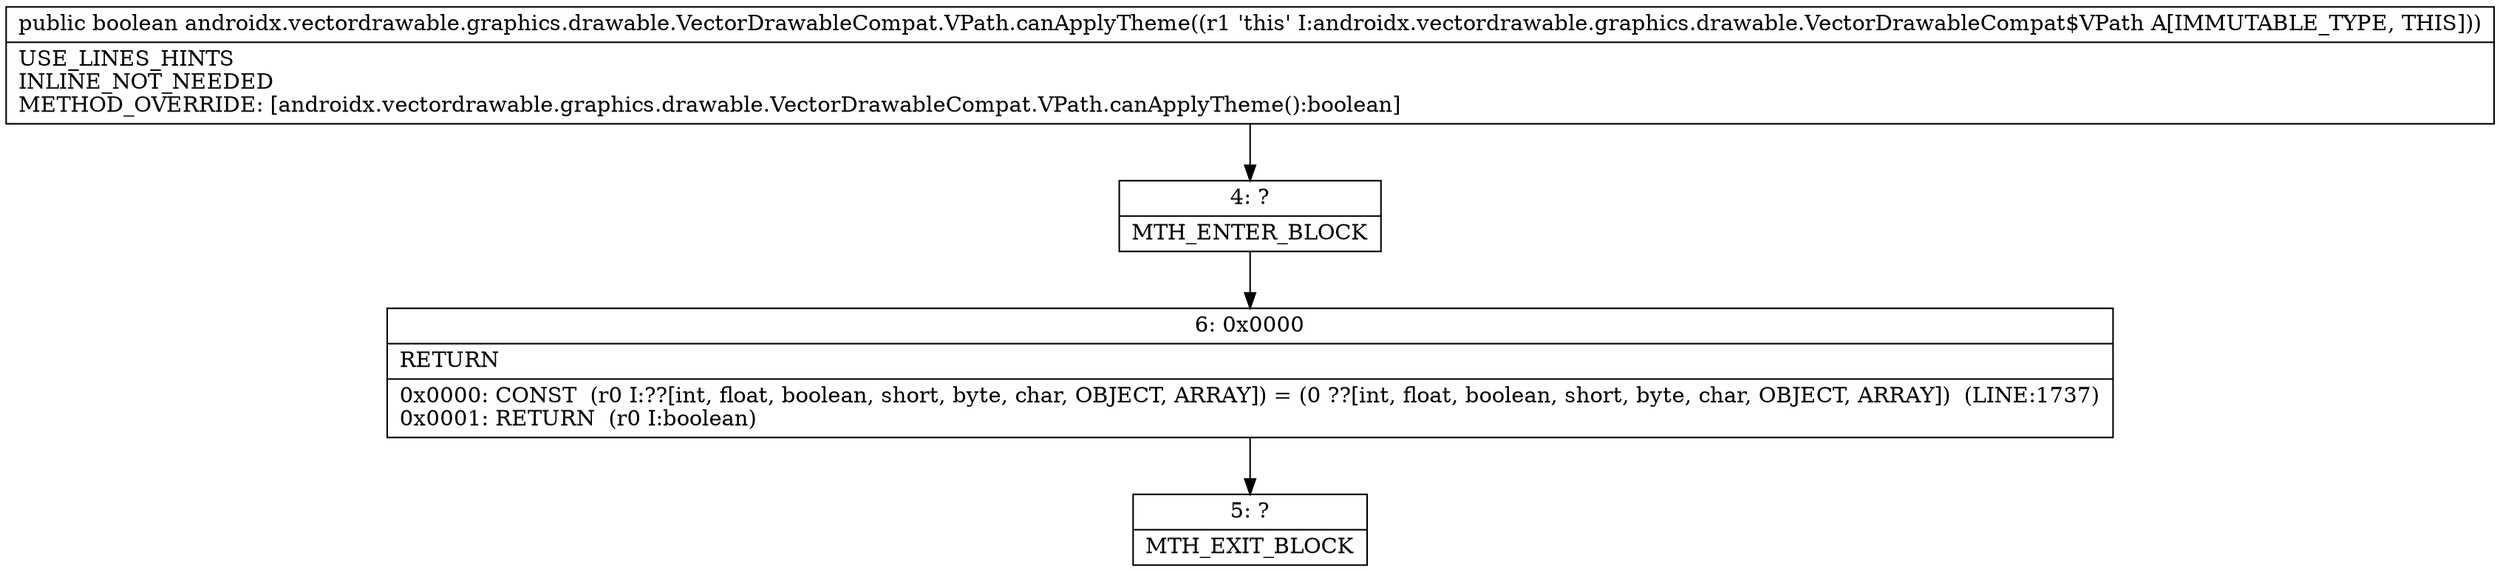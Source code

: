 digraph "CFG forandroidx.vectordrawable.graphics.drawable.VectorDrawableCompat.VPath.canApplyTheme()Z" {
Node_4 [shape=record,label="{4\:\ ?|MTH_ENTER_BLOCK\l}"];
Node_6 [shape=record,label="{6\:\ 0x0000|RETURN\l|0x0000: CONST  (r0 I:??[int, float, boolean, short, byte, char, OBJECT, ARRAY]) = (0 ??[int, float, boolean, short, byte, char, OBJECT, ARRAY])  (LINE:1737)\l0x0001: RETURN  (r0 I:boolean) \l}"];
Node_5 [shape=record,label="{5\:\ ?|MTH_EXIT_BLOCK\l}"];
MethodNode[shape=record,label="{public boolean androidx.vectordrawable.graphics.drawable.VectorDrawableCompat.VPath.canApplyTheme((r1 'this' I:androidx.vectordrawable.graphics.drawable.VectorDrawableCompat$VPath A[IMMUTABLE_TYPE, THIS]))  | USE_LINES_HINTS\lINLINE_NOT_NEEDED\lMETHOD_OVERRIDE: [androidx.vectordrawable.graphics.drawable.VectorDrawableCompat.VPath.canApplyTheme():boolean]\l}"];
MethodNode -> Node_4;Node_4 -> Node_6;
Node_6 -> Node_5;
}

